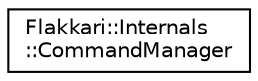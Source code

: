 digraph "Graphical Class Hierarchy"
{
 // LATEX_PDF_SIZE
  edge [fontname="Helvetica",fontsize="10",labelfontname="Helvetica",labelfontsize="10"];
  node [fontname="Helvetica",fontsize="10",shape=record];
  rankdir="LR";
  Node0 [label="Flakkari::Internals\l::CommandManager",height=0.2,width=0.4,color="black", fillcolor="white", style="filled",URL="$d5/d15/classFlakkari_1_1Internals_1_1CommandManager.html",tooltip=" "];
}
